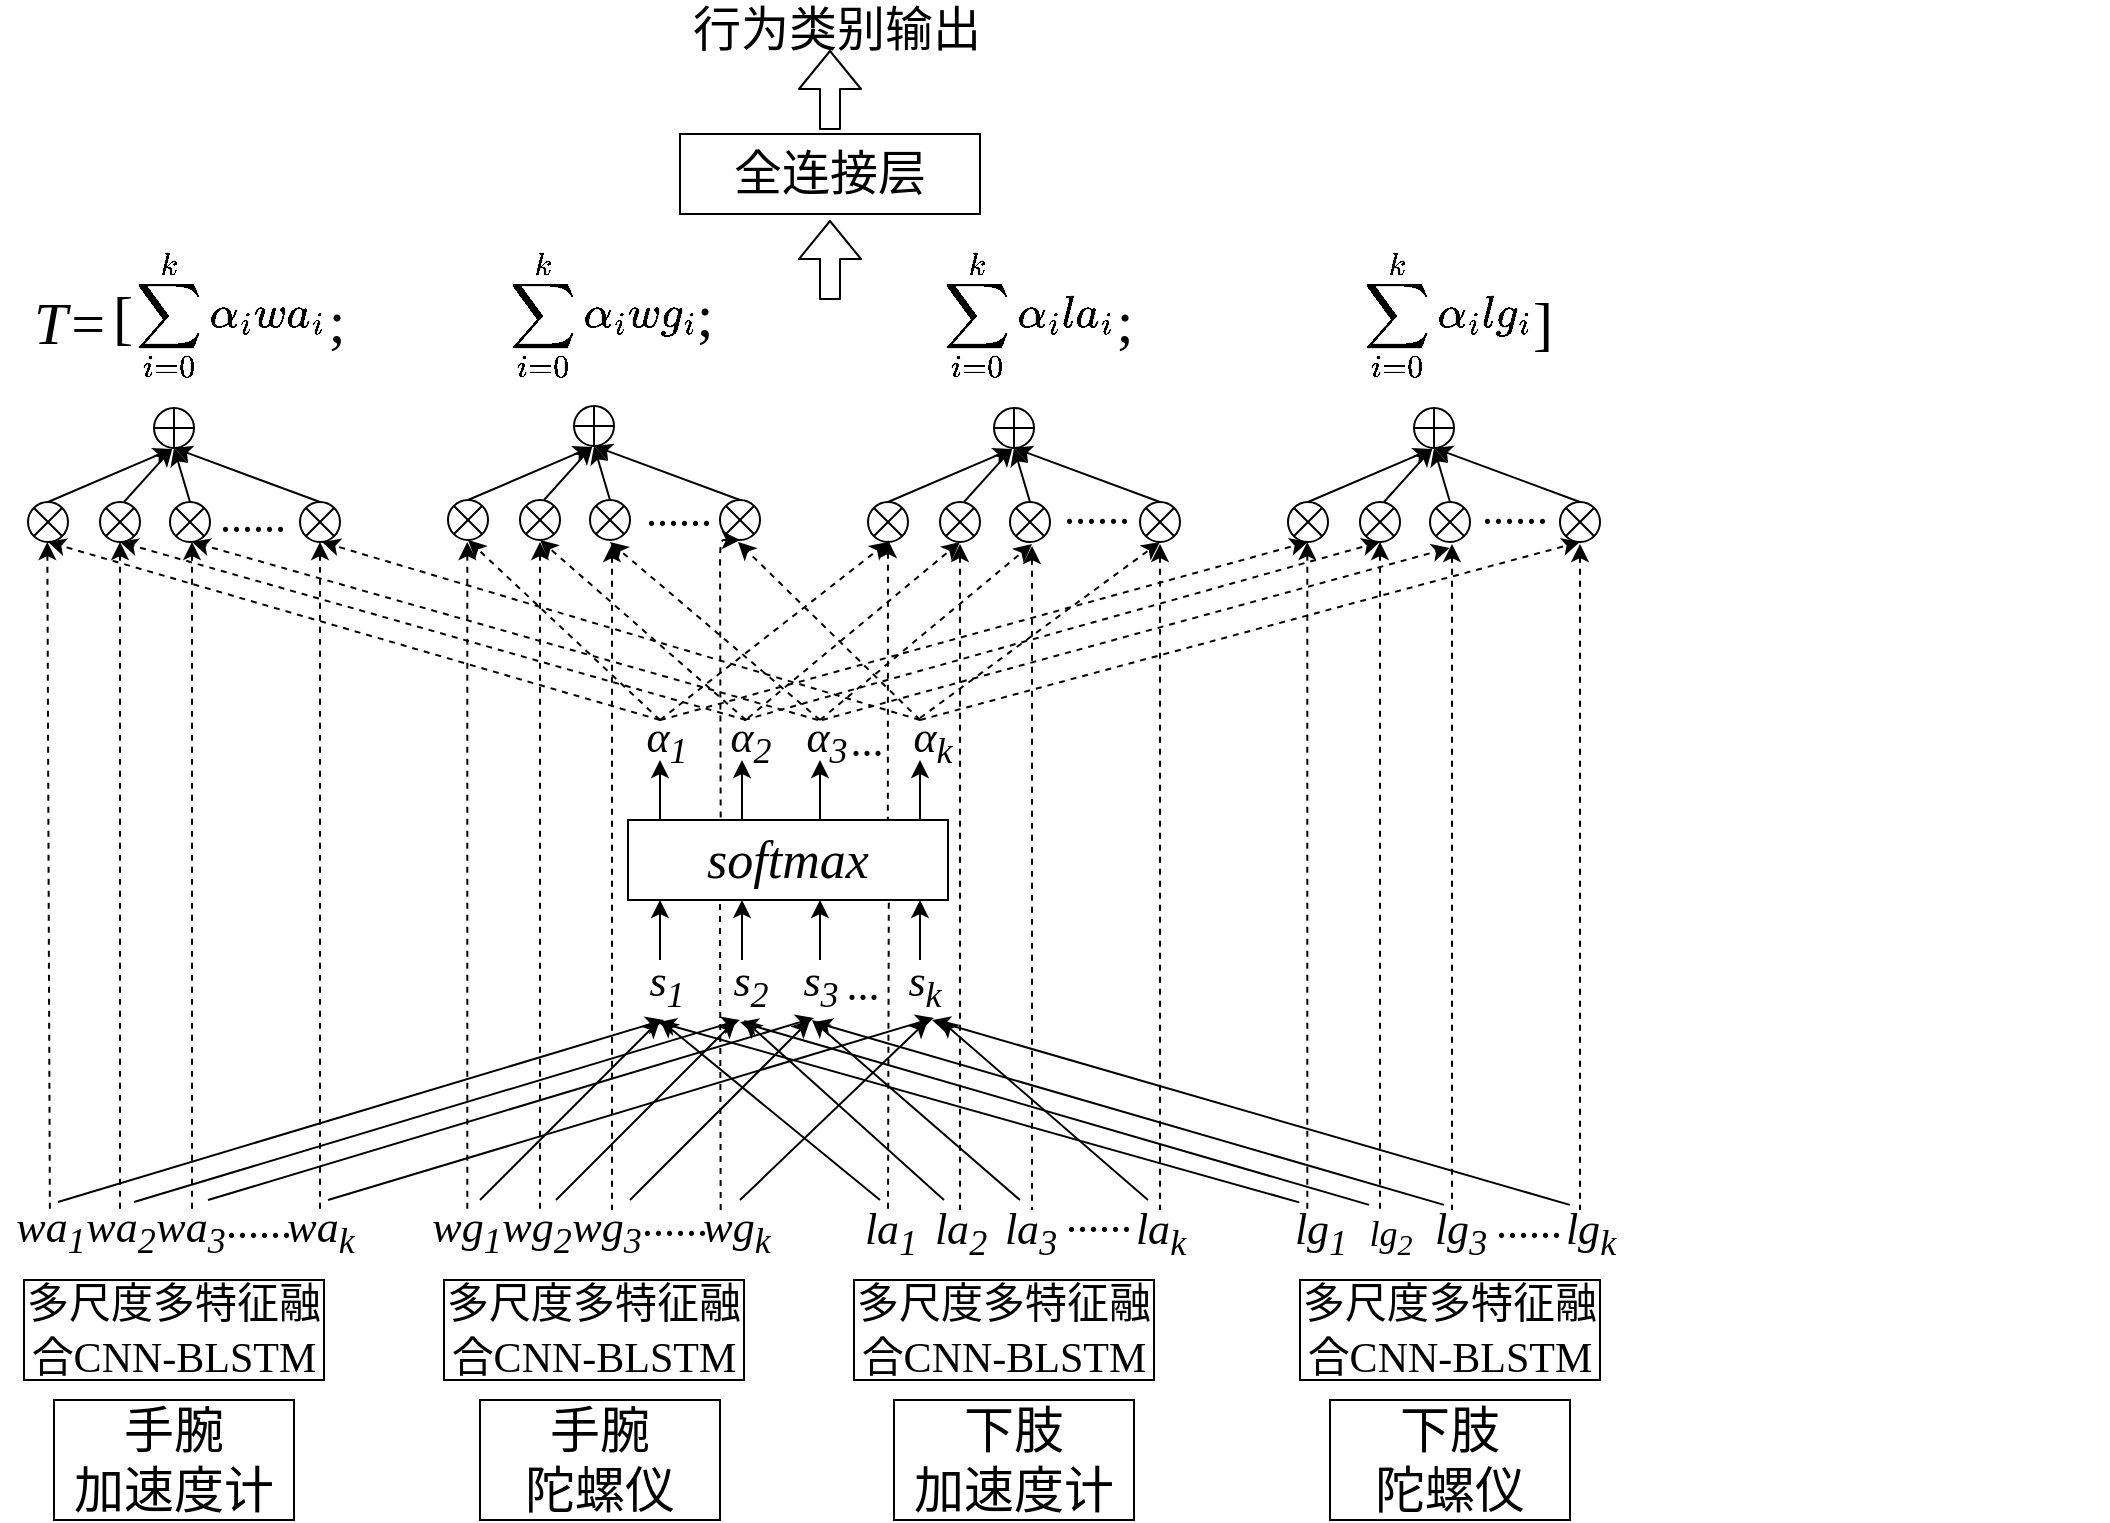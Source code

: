 <mxfile version="12.9.13" type="github">
  <diagram id="0_bkN9K-rY-Ne2_8XW2i" name="Page-1">
    <mxGraphModel dx="1826" dy="2067" grid="1" gridSize="10" guides="1" tooltips="1" connect="1" arrows="1" fold="1" page="1" pageScale="1" pageWidth="827" pageHeight="1169" math="1" shadow="0">
      <root>
        <mxCell id="0" />
        <mxCell id="1" parent="0" />
        <mxCell id="EH2mo0Jq_GTWh8T8V1y9-1" value="&lt;i&gt;&lt;font style=&quot;font-size: 26px&quot;&gt;softmax&lt;/font&gt;&lt;/i&gt;" style="rounded=0;whiteSpace=wrap;html=1;fontFamily=Times New Roman;fontSize=14;" parent="1" vertex="1">
          <mxGeometry x="354" y="130" width="160" height="40" as="geometry" />
        </mxCell>
        <mxCell id="EH2mo0Jq_GTWh8T8V1y9-9" value="" style="endArrow=none;dashed=1;html=1;fontFamily=Times New Roman;fontSize=14;startArrow=classic;startFill=1;" parent="1" edge="1">
          <mxGeometry width="50" height="50" relative="1" as="geometry">
            <mxPoint x="100" y="-9" as="sourcePoint" />
            <mxPoint x="100" y="325" as="targetPoint" />
          </mxGeometry>
        </mxCell>
        <mxCell id="EH2mo0Jq_GTWh8T8V1y9-11" value="" style="endArrow=none;dashed=1;html=1;fontFamily=Times New Roman;fontSize=14;startArrow=classic;startFill=1;" parent="1" edge="1">
          <mxGeometry width="50" height="50" relative="1" as="geometry">
            <mxPoint x="136" y="-9" as="sourcePoint" />
            <mxPoint x="136" y="325" as="targetPoint" />
          </mxGeometry>
        </mxCell>
        <mxCell id="EH2mo0Jq_GTWh8T8V1y9-12" value="" style="endArrow=none;dashed=1;html=1;fontFamily=Times New Roman;fontSize=14;startArrow=classic;startFill=1;" parent="1" edge="1">
          <mxGeometry width="50" height="50" relative="1" as="geometry">
            <mxPoint x="200" y="-9" as="sourcePoint" />
            <mxPoint x="200" y="325" as="targetPoint" />
          </mxGeometry>
        </mxCell>
        <mxCell id="EH2mo0Jq_GTWh8T8V1y9-13" value="" style="verticalLabelPosition=bottom;verticalAlign=top;html=1;shape=mxgraph.flowchart.or;fontFamily=Times New Roman;fontSize=14;" parent="1" vertex="1">
          <mxGeometry x="90" y="-29" width="20" height="20" as="geometry" />
        </mxCell>
        <mxCell id="EH2mo0Jq_GTWh8T8V1y9-16" value="" style="verticalLabelPosition=bottom;verticalAlign=top;html=1;shape=mxgraph.flowchart.or;fontFamily=Times New Roman;fontSize=14;" parent="1" vertex="1">
          <mxGeometry x="125" y="-29" width="20" height="20" as="geometry" />
        </mxCell>
        <mxCell id="EH2mo0Jq_GTWh8T8V1y9-17" value="" style="verticalLabelPosition=bottom;verticalAlign=top;html=1;shape=mxgraph.flowchart.or;fontFamily=Times New Roman;fontSize=14;" parent="1" vertex="1">
          <mxGeometry x="190" y="-29" width="20" height="20" as="geometry" />
        </mxCell>
        <mxCell id="EH2mo0Jq_GTWh8T8V1y9-18" value="" style="verticalLabelPosition=bottom;verticalAlign=top;html=1;shape=mxgraph.flowchart.summing_function;fontFamily=Times New Roman;fontSize=14;" parent="1" vertex="1">
          <mxGeometry x="117" y="-76" width="20" height="20" as="geometry" />
        </mxCell>
        <mxCell id="EH2mo0Jq_GTWh8T8V1y9-24" value="" style="endArrow=classic;html=1;exitX=0.599;exitY=-0.001;exitDx=0;exitDy=0;exitPerimeter=0;entryX=0.462;entryY=1.004;entryDx=0;entryDy=0;entryPerimeter=0;fontFamily=Times New Roman;fontSize=14;" parent="1" source="EH2mo0Jq_GTWh8T8V1y9-13" target="EH2mo0Jq_GTWh8T8V1y9-18" edge="1">
          <mxGeometry width="50" height="50" relative="1" as="geometry">
            <mxPoint x="90" y="-25" as="sourcePoint" />
            <mxPoint x="150" y="-55" as="targetPoint" />
          </mxGeometry>
        </mxCell>
        <mxCell id="EH2mo0Jq_GTWh8T8V1y9-25" value="" style="endArrow=classic;html=1;exitX=0.5;exitY=0;exitDx=0;exitDy=0;exitPerimeter=0;entryX=0.5;entryY=1;entryDx=0;entryDy=0;entryPerimeter=0;fontFamily=Times New Roman;fontSize=14;" parent="1" source="EH2mo0Jq_GTWh8T8V1y9-17" target="EH2mo0Jq_GTWh8T8V1y9-18" edge="1">
          <mxGeometry width="50" height="50" relative="1" as="geometry">
            <mxPoint x="119.98" y="-19.02" as="sourcePoint" />
            <mxPoint x="150" y="-55" as="targetPoint" />
          </mxGeometry>
        </mxCell>
        <mxCell id="EH2mo0Jq_GTWh8T8V1y9-26" value="" style="endArrow=classic;html=1;exitX=0.5;exitY=0;exitDx=0;exitDy=0;exitPerimeter=0;entryX=0.5;entryY=1;entryDx=0;entryDy=0;entryPerimeter=0;fontFamily=Times New Roman;fontSize=14;" parent="1" source="EH2mo0Jq_GTWh8T8V1y9-16" target="EH2mo0Jq_GTWh8T8V1y9-18" edge="1">
          <mxGeometry width="50" height="50" relative="1" as="geometry">
            <mxPoint x="203.0" y="-19" as="sourcePoint" />
            <mxPoint x="150" y="-55" as="targetPoint" />
          </mxGeometry>
        </mxCell>
        <mxCell id="EH2mo0Jq_GTWh8T8V1y9-32" value="" style="endArrow=none;dashed=1;html=1;fontFamily=Times New Roman;fontSize=14;startArrow=classic;startFill=1;" parent="1" edge="1">
          <mxGeometry width="50" height="50" relative="1" as="geometry">
            <mxPoint x="63.66" y="-9" as="sourcePoint" />
            <mxPoint x="64.941" y="325" as="targetPoint" />
          </mxGeometry>
        </mxCell>
        <mxCell id="EH2mo0Jq_GTWh8T8V1y9-34" value="" style="verticalLabelPosition=bottom;verticalAlign=top;html=1;shape=mxgraph.flowchart.or;fontFamily=Times New Roman;fontSize=14;" parent="1" vertex="1">
          <mxGeometry x="54" y="-29" width="20" height="20" as="geometry" />
        </mxCell>
        <mxCell id="EH2mo0Jq_GTWh8T8V1y9-35" value="" style="endArrow=classic;html=1;exitX=0.5;exitY=0;exitDx=0;exitDy=0;exitPerimeter=0;entryX=0.441;entryY=1.028;entryDx=0;entryDy=0;entryPerimeter=0;fontFamily=Times New Roman;fontSize=14;" parent="1" source="EH2mo0Jq_GTWh8T8V1y9-34" target="EH2mo0Jq_GTWh8T8V1y9-18" edge="1">
          <mxGeometry width="50" height="50" relative="1" as="geometry">
            <mxPoint x="58.0" y="-38.1" as="sourcePoint" />
            <mxPoint x="75.26" y="-65.0" as="targetPoint" />
          </mxGeometry>
        </mxCell>
        <mxCell id="EH2mo0Jq_GTWh8T8V1y9-73" value="" style="endArrow=none;dashed=1;html=1;fontFamily=Times New Roman;fontSize=14;startArrow=classic;startFill=1;" parent="1" edge="1">
          <mxGeometry width="50" height="50" relative="1" as="geometry">
            <mxPoint x="310" y="-9.0" as="sourcePoint" />
            <mxPoint x="310" y="325" as="targetPoint" />
          </mxGeometry>
        </mxCell>
        <mxCell id="EH2mo0Jq_GTWh8T8V1y9-74" value="" style="endArrow=none;dashed=1;html=1;fontFamily=Times New Roman;fontSize=14;startArrow=classic;startFill=1;" parent="1" edge="1">
          <mxGeometry width="50" height="50" relative="1" as="geometry">
            <mxPoint x="346" y="-8" as="sourcePoint" />
            <mxPoint x="346" y="325" as="targetPoint" />
          </mxGeometry>
        </mxCell>
        <mxCell id="EH2mo0Jq_GTWh8T8V1y9-76" value="" style="verticalLabelPosition=bottom;verticalAlign=top;html=1;shape=mxgraph.flowchart.or;fontFamily=Times New Roman;fontSize=14;" parent="1" vertex="1">
          <mxGeometry x="300" y="-30" width="20" height="20" as="geometry" />
        </mxCell>
        <mxCell id="EH2mo0Jq_GTWh8T8V1y9-77" value="" style="verticalLabelPosition=bottom;verticalAlign=top;html=1;shape=mxgraph.flowchart.or;fontFamily=Times New Roman;fontSize=14;" parent="1" vertex="1">
          <mxGeometry x="335" y="-30" width="20" height="20" as="geometry" />
        </mxCell>
        <mxCell id="EH2mo0Jq_GTWh8T8V1y9-78" value="" style="verticalLabelPosition=bottom;verticalAlign=top;html=1;shape=mxgraph.flowchart.or;fontFamily=Times New Roman;fontSize=14;" parent="1" vertex="1">
          <mxGeometry x="400" y="-30" width="20" height="20" as="geometry" />
        </mxCell>
        <mxCell id="EH2mo0Jq_GTWh8T8V1y9-79" value="" style="verticalLabelPosition=bottom;verticalAlign=top;html=1;shape=mxgraph.flowchart.summing_function;fontFamily=Times New Roman;fontSize=14;" parent="1" vertex="1">
          <mxGeometry x="327" y="-77" width="20" height="20" as="geometry" />
        </mxCell>
        <mxCell id="EH2mo0Jq_GTWh8T8V1y9-80" value="" style="endArrow=classic;html=1;exitX=0.599;exitY=-0.001;exitDx=0;exitDy=0;exitPerimeter=0;entryX=0.462;entryY=1.004;entryDx=0;entryDy=0;entryPerimeter=0;fontFamily=Times New Roman;fontSize=14;" parent="1" source="EH2mo0Jq_GTWh8T8V1y9-76" target="EH2mo0Jq_GTWh8T8V1y9-79" edge="1">
          <mxGeometry width="50" height="50" relative="1" as="geometry">
            <mxPoint x="300" y="-26" as="sourcePoint" />
            <mxPoint x="360" y="-56" as="targetPoint" />
          </mxGeometry>
        </mxCell>
        <mxCell id="EH2mo0Jq_GTWh8T8V1y9-81" value="" style="endArrow=classic;html=1;exitX=0.5;exitY=0;exitDx=0;exitDy=0;exitPerimeter=0;entryX=0.5;entryY=1;entryDx=0;entryDy=0;entryPerimeter=0;fontFamily=Times New Roman;fontSize=14;" parent="1" source="EH2mo0Jq_GTWh8T8V1y9-78" target="EH2mo0Jq_GTWh8T8V1y9-79" edge="1">
          <mxGeometry width="50" height="50" relative="1" as="geometry">
            <mxPoint x="329.98" y="-20.02" as="sourcePoint" />
            <mxPoint x="360" y="-56" as="targetPoint" />
          </mxGeometry>
        </mxCell>
        <mxCell id="EH2mo0Jq_GTWh8T8V1y9-82" value="" style="endArrow=classic;html=1;exitX=0.5;exitY=0;exitDx=0;exitDy=0;exitPerimeter=0;entryX=0.5;entryY=1;entryDx=0;entryDy=0;entryPerimeter=0;fontFamily=Times New Roman;fontSize=14;" parent="1" source="EH2mo0Jq_GTWh8T8V1y9-77" target="EH2mo0Jq_GTWh8T8V1y9-79" edge="1">
          <mxGeometry width="50" height="50" relative="1" as="geometry">
            <mxPoint x="413.0" y="-20" as="sourcePoint" />
            <mxPoint x="360" y="-56" as="targetPoint" />
          </mxGeometry>
        </mxCell>
        <mxCell id="EH2mo0Jq_GTWh8T8V1y9-87" value="" style="endArrow=none;dashed=1;html=1;fontFamily=Times New Roman;fontSize=14;startArrow=classic;startFill=1;" parent="1" edge="1">
          <mxGeometry width="50" height="50" relative="1" as="geometry">
            <mxPoint x="273.66" y="-9.0" as="sourcePoint" />
            <mxPoint x="273.66" y="325" as="targetPoint" />
          </mxGeometry>
        </mxCell>
        <mxCell id="EH2mo0Jq_GTWh8T8V1y9-88" value="" style="verticalLabelPosition=bottom;verticalAlign=top;html=1;shape=mxgraph.flowchart.or;fontFamily=Times New Roman;fontSize=14;" parent="1" vertex="1">
          <mxGeometry x="264" y="-30" width="20" height="20" as="geometry" />
        </mxCell>
        <mxCell id="EH2mo0Jq_GTWh8T8V1y9-89" value="" style="endArrow=classic;html=1;exitX=0.5;exitY=0;exitDx=0;exitDy=0;exitPerimeter=0;entryX=0.441;entryY=1.028;entryDx=0;entryDy=0;entryPerimeter=0;fontFamily=Times New Roman;fontSize=14;" parent="1" source="EH2mo0Jq_GTWh8T8V1y9-88" target="EH2mo0Jq_GTWh8T8V1y9-79" edge="1">
          <mxGeometry width="50" height="50" relative="1" as="geometry">
            <mxPoint x="268" y="-39.1" as="sourcePoint" />
            <mxPoint x="285.26" y="-66.0" as="targetPoint" />
          </mxGeometry>
        </mxCell>
        <mxCell id="EH2mo0Jq_GTWh8T8V1y9-90" value="" style="endArrow=none;dashed=1;html=1;fontFamily=Times New Roman;fontSize=14;startArrow=classic;startFill=1;" parent="1" edge="1">
          <mxGeometry width="50" height="50" relative="1" as="geometry">
            <mxPoint x="520" y="-8.0" as="sourcePoint" />
            <mxPoint x="520" y="325" as="targetPoint" />
          </mxGeometry>
        </mxCell>
        <mxCell id="EH2mo0Jq_GTWh8T8V1y9-91" value="" style="endArrow=none;dashed=1;html=1;fontFamily=Times New Roman;fontSize=14;startArrow=classic;startFill=1;" parent="1" edge="1">
          <mxGeometry width="50" height="50" relative="1" as="geometry">
            <mxPoint x="556" y="-7" as="sourcePoint" />
            <mxPoint x="556" y="325" as="targetPoint" />
          </mxGeometry>
        </mxCell>
        <mxCell id="EH2mo0Jq_GTWh8T8V1y9-92" value="" style="endArrow=none;dashed=1;html=1;fontFamily=Times New Roman;fontSize=14;startArrow=classic;startFill=1;" parent="1" edge="1">
          <mxGeometry width="50" height="50" relative="1" as="geometry">
            <mxPoint x="620" y="-8" as="sourcePoint" />
            <mxPoint x="620" y="325" as="targetPoint" />
          </mxGeometry>
        </mxCell>
        <mxCell id="EH2mo0Jq_GTWh8T8V1y9-93" value="" style="verticalLabelPosition=bottom;verticalAlign=top;html=1;shape=mxgraph.flowchart.or;fontFamily=Times New Roman;fontSize=14;" parent="1" vertex="1">
          <mxGeometry x="510" y="-29" width="20" height="20" as="geometry" />
        </mxCell>
        <mxCell id="EH2mo0Jq_GTWh8T8V1y9-94" value="" style="verticalLabelPosition=bottom;verticalAlign=top;html=1;shape=mxgraph.flowchart.or;fontFamily=Times New Roman;fontSize=14;" parent="1" vertex="1">
          <mxGeometry x="545" y="-29" width="20" height="20" as="geometry" />
        </mxCell>
        <mxCell id="EH2mo0Jq_GTWh8T8V1y9-95" value="" style="verticalLabelPosition=bottom;verticalAlign=top;html=1;shape=mxgraph.flowchart.or;fontFamily=Times New Roman;fontSize=14;" parent="1" vertex="1">
          <mxGeometry x="610" y="-29" width="20" height="20" as="geometry" />
        </mxCell>
        <mxCell id="EH2mo0Jq_GTWh8T8V1y9-96" value="" style="verticalLabelPosition=bottom;verticalAlign=top;html=1;shape=mxgraph.flowchart.summing_function;fontFamily=Times New Roman;fontSize=14;" parent="1" vertex="1">
          <mxGeometry x="537" y="-76" width="20" height="20" as="geometry" />
        </mxCell>
        <mxCell id="EH2mo0Jq_GTWh8T8V1y9-97" value="" style="endArrow=classic;html=1;exitX=0.599;exitY=-0.001;exitDx=0;exitDy=0;exitPerimeter=0;entryX=0.462;entryY=1.004;entryDx=0;entryDy=0;entryPerimeter=0;fontFamily=Times New Roman;fontSize=14;" parent="1" source="EH2mo0Jq_GTWh8T8V1y9-93" target="EH2mo0Jq_GTWh8T8V1y9-96" edge="1">
          <mxGeometry width="50" height="50" relative="1" as="geometry">
            <mxPoint x="510" y="-25" as="sourcePoint" />
            <mxPoint x="570" y="-55" as="targetPoint" />
          </mxGeometry>
        </mxCell>
        <mxCell id="EH2mo0Jq_GTWh8T8V1y9-98" value="" style="endArrow=classic;html=1;exitX=0.5;exitY=0;exitDx=0;exitDy=0;exitPerimeter=0;entryX=0.5;entryY=1;entryDx=0;entryDy=0;entryPerimeter=0;fontFamily=Times New Roman;fontSize=14;" parent="1" source="EH2mo0Jq_GTWh8T8V1y9-95" target="EH2mo0Jq_GTWh8T8V1y9-96" edge="1">
          <mxGeometry width="50" height="50" relative="1" as="geometry">
            <mxPoint x="539.98" y="-19.02" as="sourcePoint" />
            <mxPoint x="570" y="-55" as="targetPoint" />
          </mxGeometry>
        </mxCell>
        <mxCell id="EH2mo0Jq_GTWh8T8V1y9-99" value="" style="endArrow=classic;html=1;exitX=0.5;exitY=0;exitDx=0;exitDy=0;exitPerimeter=0;entryX=0.5;entryY=1;entryDx=0;entryDy=0;entryPerimeter=0;fontFamily=Times New Roman;fontSize=14;" parent="1" source="EH2mo0Jq_GTWh8T8V1y9-94" target="EH2mo0Jq_GTWh8T8V1y9-96" edge="1">
          <mxGeometry width="50" height="50" relative="1" as="geometry">
            <mxPoint x="623" y="-19" as="sourcePoint" />
            <mxPoint x="570" y="-55" as="targetPoint" />
          </mxGeometry>
        </mxCell>
        <mxCell id="EH2mo0Jq_GTWh8T8V1y9-105" value="" style="verticalLabelPosition=bottom;verticalAlign=top;html=1;shape=mxgraph.flowchart.or;fontFamily=Times New Roman;fontSize=14;" parent="1" vertex="1">
          <mxGeometry x="474" y="-29" width="20" height="20" as="geometry" />
        </mxCell>
        <mxCell id="EH2mo0Jq_GTWh8T8V1y9-106" value="" style="endArrow=classic;html=1;exitX=0.5;exitY=0;exitDx=0;exitDy=0;exitPerimeter=0;entryX=0.441;entryY=1.028;entryDx=0;entryDy=0;entryPerimeter=0;fontFamily=Times New Roman;fontSize=14;" parent="1" source="EH2mo0Jq_GTWh8T8V1y9-105" target="EH2mo0Jq_GTWh8T8V1y9-96" edge="1">
          <mxGeometry width="50" height="50" relative="1" as="geometry">
            <mxPoint x="478" y="-38.1" as="sourcePoint" />
            <mxPoint x="495.26" y="-65.0" as="targetPoint" />
          </mxGeometry>
        </mxCell>
        <mxCell id="EH2mo0Jq_GTWh8T8V1y9-158" value="" style="endArrow=none;dashed=1;html=1;fontFamily=Times New Roman;fontSize=14;startArrow=classic;startFill=1;" parent="1" edge="1">
          <mxGeometry width="50" height="50" relative="1" as="geometry">
            <mxPoint x="730" y="-9.0" as="sourcePoint" />
            <mxPoint x="730" y="325" as="targetPoint" />
          </mxGeometry>
        </mxCell>
        <mxCell id="EH2mo0Jq_GTWh8T8V1y9-159" value="" style="endArrow=none;dashed=1;html=1;fontFamily=Times New Roman;fontSize=14;startArrow=classic;startFill=1;" parent="1" edge="1">
          <mxGeometry width="50" height="50" relative="1" as="geometry">
            <mxPoint x="766" y="-8" as="sourcePoint" />
            <mxPoint x="766" y="325" as="targetPoint" />
          </mxGeometry>
        </mxCell>
        <mxCell id="EH2mo0Jq_GTWh8T8V1y9-160" value="" style="endArrow=none;dashed=1;html=1;fontFamily=Times New Roman;fontSize=14;startArrow=classic;startFill=1;" parent="1" edge="1">
          <mxGeometry width="50" height="50" relative="1" as="geometry">
            <mxPoint x="830" y="-8" as="sourcePoint" />
            <mxPoint x="830" y="325" as="targetPoint" />
          </mxGeometry>
        </mxCell>
        <mxCell id="EH2mo0Jq_GTWh8T8V1y9-161" value="" style="verticalLabelPosition=bottom;verticalAlign=top;html=1;shape=mxgraph.flowchart.or;fontFamily=Times New Roman;fontSize=14;" parent="1" vertex="1">
          <mxGeometry x="720" y="-29" width="20" height="20" as="geometry" />
        </mxCell>
        <mxCell id="EH2mo0Jq_GTWh8T8V1y9-162" value="" style="verticalLabelPosition=bottom;verticalAlign=top;html=1;shape=mxgraph.flowchart.or;fontFamily=Times New Roman;fontSize=14;" parent="1" vertex="1">
          <mxGeometry x="755" y="-29" width="20" height="20" as="geometry" />
        </mxCell>
        <mxCell id="EH2mo0Jq_GTWh8T8V1y9-163" value="" style="verticalLabelPosition=bottom;verticalAlign=top;html=1;shape=mxgraph.flowchart.or;fontFamily=Times New Roman;fontSize=14;" parent="1" vertex="1">
          <mxGeometry x="820" y="-29" width="20" height="20" as="geometry" />
        </mxCell>
        <mxCell id="EH2mo0Jq_GTWh8T8V1y9-164" value="" style="verticalLabelPosition=bottom;verticalAlign=top;html=1;shape=mxgraph.flowchart.summing_function;fontFamily=Times New Roman;fontSize=14;" parent="1" vertex="1">
          <mxGeometry x="747" y="-76" width="20" height="20" as="geometry" />
        </mxCell>
        <mxCell id="EH2mo0Jq_GTWh8T8V1y9-165" value="" style="endArrow=classic;html=1;exitX=0.599;exitY=-0.001;exitDx=0;exitDy=0;exitPerimeter=0;entryX=0.462;entryY=1.004;entryDx=0;entryDy=0;entryPerimeter=0;fontFamily=Times New Roman;fontSize=14;" parent="1" source="EH2mo0Jq_GTWh8T8V1y9-161" target="EH2mo0Jq_GTWh8T8V1y9-164" edge="1">
          <mxGeometry width="50" height="50" relative="1" as="geometry">
            <mxPoint x="720" y="-25" as="sourcePoint" />
            <mxPoint x="780" y="-55" as="targetPoint" />
          </mxGeometry>
        </mxCell>
        <mxCell id="EH2mo0Jq_GTWh8T8V1y9-166" value="" style="endArrow=classic;html=1;exitX=0.5;exitY=0;exitDx=0;exitDy=0;exitPerimeter=0;entryX=0.5;entryY=1;entryDx=0;entryDy=0;entryPerimeter=0;fontFamily=Times New Roman;fontSize=14;" parent="1" source="EH2mo0Jq_GTWh8T8V1y9-163" target="EH2mo0Jq_GTWh8T8V1y9-164" edge="1">
          <mxGeometry width="50" height="50" relative="1" as="geometry">
            <mxPoint x="749.98" y="-19.02" as="sourcePoint" />
            <mxPoint x="780" y="-55" as="targetPoint" />
          </mxGeometry>
        </mxCell>
        <mxCell id="EH2mo0Jq_GTWh8T8V1y9-167" value="" style="endArrow=classic;html=1;exitX=0.5;exitY=0;exitDx=0;exitDy=0;exitPerimeter=0;entryX=0.5;entryY=1;entryDx=0;entryDy=0;entryPerimeter=0;fontFamily=Times New Roman;fontSize=14;" parent="1" source="EH2mo0Jq_GTWh8T8V1y9-162" target="EH2mo0Jq_GTWh8T8V1y9-164" edge="1">
          <mxGeometry width="50" height="50" relative="1" as="geometry">
            <mxPoint x="833" y="-19" as="sourcePoint" />
            <mxPoint x="780" y="-55" as="targetPoint" />
          </mxGeometry>
        </mxCell>
        <mxCell id="EH2mo0Jq_GTWh8T8V1y9-172" value="" style="endArrow=none;dashed=1;html=1;fontFamily=Times New Roman;fontSize=14;startArrow=classic;startFill=1;" parent="1" edge="1">
          <mxGeometry width="50" height="50" relative="1" as="geometry">
            <mxPoint x="693.66" y="-9.0" as="sourcePoint" />
            <mxPoint x="693.66" y="325" as="targetPoint" />
          </mxGeometry>
        </mxCell>
        <mxCell id="EH2mo0Jq_GTWh8T8V1y9-173" value="" style="verticalLabelPosition=bottom;verticalAlign=top;html=1;shape=mxgraph.flowchart.or;fontFamily=Times New Roman;fontSize=14;" parent="1" vertex="1">
          <mxGeometry x="684" y="-29" width="20" height="20" as="geometry" />
        </mxCell>
        <mxCell id="EH2mo0Jq_GTWh8T8V1y9-174" value="" style="endArrow=classic;html=1;exitX=0.5;exitY=0;exitDx=0;exitDy=0;exitPerimeter=0;entryX=0.441;entryY=1.028;entryDx=0;entryDy=0;entryPerimeter=0;fontFamily=Times New Roman;fontSize=14;" parent="1" source="EH2mo0Jq_GTWh8T8V1y9-173" target="EH2mo0Jq_GTWh8T8V1y9-164" edge="1">
          <mxGeometry width="50" height="50" relative="1" as="geometry">
            <mxPoint x="688" y="-38.1" as="sourcePoint" />
            <mxPoint x="705.26" y="-65.0" as="targetPoint" />
          </mxGeometry>
        </mxCell>
        <mxCell id="EH2mo0Jq_GTWh8T8V1y9-175" value="" style="endArrow=classic;html=1;fontFamily=Times New Roman;fontSize=14;" parent="1" edge="1">
          <mxGeometry width="50" height="50" relative="1" as="geometry">
            <mxPoint x="69" y="321" as="sourcePoint" />
            <mxPoint x="372" y="230" as="targetPoint" />
          </mxGeometry>
        </mxCell>
        <mxCell id="EH2mo0Jq_GTWh8T8V1y9-176" value="" style="endArrow=classic;html=1;fontFamily=Times New Roman;fontSize=14;" parent="1" edge="1">
          <mxGeometry width="50" height="50" relative="1" as="geometry">
            <mxPoint x="107" y="321" as="sourcePoint" />
            <mxPoint x="410" y="230" as="targetPoint" />
          </mxGeometry>
        </mxCell>
        <mxCell id="EH2mo0Jq_GTWh8T8V1y9-177" value="" style="endArrow=classic;html=1;fontFamily=Times New Roman;fontSize=14;" parent="1" edge="1">
          <mxGeometry width="50" height="50" relative="1" as="geometry">
            <mxPoint x="144" y="320" as="sourcePoint" />
            <mxPoint x="447" y="229" as="targetPoint" />
          </mxGeometry>
        </mxCell>
        <mxCell id="EH2mo0Jq_GTWh8T8V1y9-178" value="" style="endArrow=classic;html=1;fontFamily=Times New Roman;fontSize=14;" parent="1" edge="1">
          <mxGeometry width="50" height="50" relative="1" as="geometry">
            <mxPoint x="204" y="320" as="sourcePoint" />
            <mxPoint x="507" y="229.0" as="targetPoint" />
          </mxGeometry>
        </mxCell>
        <mxCell id="EH2mo0Jq_GTWh8T8V1y9-179" value="" style="endArrow=classic;html=1;fontFamily=Times New Roman;fontSize=14;" parent="1" edge="1">
          <mxGeometry width="50" height="50" relative="1" as="geometry">
            <mxPoint x="280" y="320" as="sourcePoint" />
            <mxPoint x="370" y="230" as="targetPoint" />
          </mxGeometry>
        </mxCell>
        <mxCell id="EH2mo0Jq_GTWh8T8V1y9-182" value="" style="endArrow=classic;html=1;fontFamily=Times New Roman;fontSize=14;" parent="1" edge="1">
          <mxGeometry width="50" height="50" relative="1" as="geometry">
            <mxPoint x="318" y="320" as="sourcePoint" />
            <mxPoint x="408" y="230" as="targetPoint" />
          </mxGeometry>
        </mxCell>
        <mxCell id="EH2mo0Jq_GTWh8T8V1y9-183" value="" style="endArrow=classic;html=1;fontFamily=Times New Roman;fontSize=14;" parent="1" edge="1">
          <mxGeometry width="50" height="50" relative="1" as="geometry">
            <mxPoint x="355" y="320" as="sourcePoint" />
            <mxPoint x="445" y="230" as="targetPoint" />
          </mxGeometry>
        </mxCell>
        <mxCell id="EH2mo0Jq_GTWh8T8V1y9-184" value="" style="endArrow=classic;html=1;fontFamily=Times New Roman;fontSize=14;" parent="1" edge="1">
          <mxGeometry width="50" height="50" relative="1" as="geometry">
            <mxPoint x="410" y="320" as="sourcePoint" />
            <mxPoint x="504" y="230" as="targetPoint" />
          </mxGeometry>
        </mxCell>
        <mxCell id="EH2mo0Jq_GTWh8T8V1y9-185" value="" style="endArrow=classic;html=1;fontFamily=Times New Roman;fontSize=14;" parent="1" edge="1">
          <mxGeometry width="50" height="50" relative="1" as="geometry">
            <mxPoint x="480" y="320" as="sourcePoint" />
            <mxPoint x="370" y="230" as="targetPoint" />
          </mxGeometry>
        </mxCell>
        <mxCell id="EH2mo0Jq_GTWh8T8V1y9-186" value="" style="endArrow=classic;html=1;fontFamily=Times New Roman;fontSize=14;" parent="1" edge="1">
          <mxGeometry width="50" height="50" relative="1" as="geometry">
            <mxPoint x="512" y="320" as="sourcePoint" />
            <mxPoint x="412" y="230" as="targetPoint" />
          </mxGeometry>
        </mxCell>
        <mxCell id="EH2mo0Jq_GTWh8T8V1y9-187" value="" style="endArrow=classic;html=1;fontFamily=Times New Roman;fontSize=14;exitX=0.233;exitY=-0.033;exitDx=0;exitDy=0;exitPerimeter=0;" parent="1" edge="1">
          <mxGeometry width="50" height="50" relative="1" as="geometry">
            <mxPoint x="549.99" y="320.01" as="sourcePoint" />
            <mxPoint x="446" y="230" as="targetPoint" />
          </mxGeometry>
        </mxCell>
        <mxCell id="EH2mo0Jq_GTWh8T8V1y9-188" value="" style="endArrow=classic;html=1;fontFamily=Times New Roman;fontSize=14;" parent="1" edge="1">
          <mxGeometry width="50" height="50" relative="1" as="geometry">
            <mxPoint x="614" y="320" as="sourcePoint" />
            <mxPoint x="510" y="230" as="targetPoint" />
          </mxGeometry>
        </mxCell>
        <mxCell id="EH2mo0Jq_GTWh8T8V1y9-189" value="" style="endArrow=classic;html=1;fontFamily=Times New Roman;fontSize=14;exitX=0.354;exitY=0.006;exitDx=0;exitDy=0;exitPerimeter=0;" parent="1" edge="1">
          <mxGeometry width="50" height="50" relative="1" as="geometry">
            <mxPoint x="689.62" y="321.18" as="sourcePoint" />
            <mxPoint x="369" y="231" as="targetPoint" />
          </mxGeometry>
        </mxCell>
        <mxCell id="EH2mo0Jq_GTWh8T8V1y9-190" value="" style="endArrow=classic;html=1;fontFamily=Times New Roman;fontSize=14;exitX=0.285;exitY=0.048;exitDx=0;exitDy=0;exitPerimeter=0;" parent="1" edge="1">
          <mxGeometry width="50" height="50" relative="1" as="geometry">
            <mxPoint x="724.55" y="322.44" as="sourcePoint" />
            <mxPoint x="410" y="231" as="targetPoint" />
          </mxGeometry>
        </mxCell>
        <mxCell id="EH2mo0Jq_GTWh8T8V1y9-191" value="" style="endArrow=classic;html=1;fontFamily=Times New Roman;fontSize=14;exitX=0.334;exitY=0.048;exitDx=0;exitDy=0;exitPerimeter=0;" parent="1" edge="1">
          <mxGeometry width="50" height="50" relative="1" as="geometry">
            <mxPoint x="762.02" y="322.44" as="sourcePoint" />
            <mxPoint x="447" y="231" as="targetPoint" />
          </mxGeometry>
        </mxCell>
        <mxCell id="EH2mo0Jq_GTWh8T8V1y9-192" value="" style="endArrow=classic;html=1;fontFamily=Times New Roman;fontSize=14;exitX=0.296;exitY=0.048;exitDx=0;exitDy=0;exitPerimeter=0;" parent="1" edge="1">
          <mxGeometry width="50" height="50" relative="1" as="geometry">
            <mxPoint x="824.88" y="322.44" as="sourcePoint" />
            <mxPoint x="506" y="230" as="targetPoint" />
            <Array as="points">
              <mxPoint x="506" y="230" />
            </Array>
          </mxGeometry>
        </mxCell>
        <mxCell id="fndQNwA-PfIZW3IFsdeX-1" value="" style="endArrow=classic;html=1;" parent="1" edge="1">
          <mxGeometry width="50" height="50" relative="1" as="geometry">
            <mxPoint x="370" y="200" as="sourcePoint" />
            <mxPoint x="370" y="170" as="targetPoint" />
          </mxGeometry>
        </mxCell>
        <mxCell id="fndQNwA-PfIZW3IFsdeX-2" value="" style="endArrow=classic;html=1;" parent="1" edge="1">
          <mxGeometry width="50" height="50" relative="1" as="geometry">
            <mxPoint x="411" y="200.0" as="sourcePoint" />
            <mxPoint x="411" y="170.0" as="targetPoint" />
          </mxGeometry>
        </mxCell>
        <mxCell id="fndQNwA-PfIZW3IFsdeX-4" value="" style="endArrow=none;dashed=1;html=1;startArrow=none;startFill=0;" parent="1" edge="1">
          <mxGeometry width="50" height="50" relative="1" as="geometry">
            <mxPoint x="400" y="172" as="sourcePoint" />
            <mxPoint x="400.34" y="327" as="targetPoint" />
          </mxGeometry>
        </mxCell>
        <mxCell id="fndQNwA-PfIZW3IFsdeX-6" value="" style="endArrow=none;dashed=1;html=1;exitX=0.467;exitY=0.013;exitDx=0;exitDy=0;exitPerimeter=0;entryX=0.815;entryY=1.005;entryDx=0;entryDy=0;entryPerimeter=0;" parent="1" target="EH2mo0Jq_GTWh8T8V1y9-1" edge="1">
          <mxGeometry width="50" height="50" relative="1" as="geometry">
            <mxPoint x="484.01" y="324.39" as="sourcePoint" />
            <mxPoint x="484" y="173" as="targetPoint" />
          </mxGeometry>
        </mxCell>
        <mxCell id="fndQNwA-PfIZW3IFsdeX-7" value="" style="endArrow=classic;html=1;" parent="1" edge="1">
          <mxGeometry width="50" height="50" relative="1" as="geometry">
            <mxPoint x="450" y="200.0" as="sourcePoint" />
            <mxPoint x="450" y="170.0" as="targetPoint" />
          </mxGeometry>
        </mxCell>
        <mxCell id="fndQNwA-PfIZW3IFsdeX-8" value="" style="endArrow=classic;html=1;" parent="1" edge="1">
          <mxGeometry width="50" height="50" relative="1" as="geometry">
            <mxPoint x="500" y="200.0" as="sourcePoint" />
            <mxPoint x="500" y="170.0" as="targetPoint" />
          </mxGeometry>
        </mxCell>
        <mxCell id="fndQNwA-PfIZW3IFsdeX-9" value="" style="endArrow=classic;html=1;" parent="1" edge="1">
          <mxGeometry width="50" height="50" relative="1" as="geometry">
            <mxPoint x="370" y="130.0" as="sourcePoint" />
            <mxPoint x="370" y="100.0" as="targetPoint" />
          </mxGeometry>
        </mxCell>
        <mxCell id="fndQNwA-PfIZW3IFsdeX-10" value="" style="endArrow=classic;html=1;" parent="1" edge="1">
          <mxGeometry width="50" height="50" relative="1" as="geometry">
            <mxPoint x="411" y="130.0" as="sourcePoint" />
            <mxPoint x="411" y="100.0" as="targetPoint" />
          </mxGeometry>
        </mxCell>
        <mxCell id="fndQNwA-PfIZW3IFsdeX-11" value="" style="endArrow=classic;html=1;" parent="1" edge="1">
          <mxGeometry width="50" height="50" relative="1" as="geometry">
            <mxPoint x="450" y="130.0" as="sourcePoint" />
            <mxPoint x="450" y="100.0" as="targetPoint" />
          </mxGeometry>
        </mxCell>
        <mxCell id="fndQNwA-PfIZW3IFsdeX-12" value="" style="endArrow=classic;html=1;" parent="1" edge="1">
          <mxGeometry width="50" height="50" relative="1" as="geometry">
            <mxPoint x="500" y="130.0" as="sourcePoint" />
            <mxPoint x="500" y="100.0" as="targetPoint" />
          </mxGeometry>
        </mxCell>
        <mxCell id="fndQNwA-PfIZW3IFsdeX-19" value="" style="endArrow=classic;html=1;entryX=0.5;entryY=1;entryDx=0;entryDy=0;entryPerimeter=0;exitX=0.5;exitY=0.333;exitDx=0;exitDy=0;exitPerimeter=0;dashed=1;" parent="1" target="EH2mo0Jq_GTWh8T8V1y9-34" edge="1">
          <mxGeometry width="50" height="50" relative="1" as="geometry">
            <mxPoint x="370" y="79.99" as="sourcePoint" />
            <mxPoint x="60" y="-9" as="targetPoint" />
          </mxGeometry>
        </mxCell>
        <mxCell id="fndQNwA-PfIZW3IFsdeX-20" value="" style="endArrow=classic;html=1;entryX=0.5;entryY=1;entryDx=0;entryDy=0;entryPerimeter=0;dashed=1;" parent="1" target="EH2mo0Jq_GTWh8T8V1y9-13" edge="1">
          <mxGeometry width="50" height="50" relative="1" as="geometry">
            <mxPoint x="413" y="80" as="sourcePoint" />
            <mxPoint x="123" y="-10" as="targetPoint" />
          </mxGeometry>
        </mxCell>
        <mxCell id="fndQNwA-PfIZW3IFsdeX-21" value="" style="endArrow=classic;html=1;entryX=0.5;entryY=1;entryDx=0;entryDy=0;entryPerimeter=0;dashed=1;" parent="1" edge="1">
          <mxGeometry width="50" height="50" relative="1" as="geometry">
            <mxPoint x="449" y="80" as="sourcePoint" />
            <mxPoint x="136" y="-9" as="targetPoint" />
          </mxGeometry>
        </mxCell>
        <mxCell id="fndQNwA-PfIZW3IFsdeX-22" value="" style="endArrow=classic;html=1;entryX=0.5;entryY=1;entryDx=0;entryDy=0;entryPerimeter=0;dashed=1;" parent="1" edge="1">
          <mxGeometry width="50" height="50" relative="1" as="geometry">
            <mxPoint x="500" y="80" as="sourcePoint" />
            <mxPoint x="201" y="-9" as="targetPoint" />
          </mxGeometry>
        </mxCell>
        <mxCell id="fndQNwA-PfIZW3IFsdeX-23" value="" style="endArrow=classic;html=1;dashed=1;entryX=0.5;entryY=1;entryDx=0;entryDy=0;entryPerimeter=0;" parent="1" target="EH2mo0Jq_GTWh8T8V1y9-88" edge="1">
          <mxGeometry width="50" height="50" relative="1" as="geometry">
            <mxPoint x="370" y="80" as="sourcePoint" />
            <mxPoint x="280" as="targetPoint" />
          </mxGeometry>
        </mxCell>
        <mxCell id="fndQNwA-PfIZW3IFsdeX-24" value="" style="endArrow=classic;html=1;dashed=1;entryX=0.5;entryY=1;entryDx=0;entryDy=0;entryPerimeter=0;" parent="1" target="EH2mo0Jq_GTWh8T8V1y9-76" edge="1">
          <mxGeometry width="50" height="50" relative="1" as="geometry">
            <mxPoint x="413" y="80" as="sourcePoint" />
            <mxPoint x="308" y="-9" as="targetPoint" />
          </mxGeometry>
        </mxCell>
        <mxCell id="fndQNwA-PfIZW3IFsdeX-25" value="" style="endArrow=classic;html=1;dashed=1;entryX=0.5;entryY=1;entryDx=0;entryDy=0;entryPerimeter=0;" parent="1" edge="1">
          <mxGeometry width="50" height="50" relative="1" as="geometry">
            <mxPoint x="500" y="80" as="sourcePoint" />
            <mxPoint x="409" y="-9" as="targetPoint" />
          </mxGeometry>
        </mxCell>
        <mxCell id="fndQNwA-PfIZW3IFsdeX-28" value="" style="endArrow=classic;html=1;dashed=1;entryX=0.5;entryY=1;entryDx=0;entryDy=0;entryPerimeter=0;" parent="1" edge="1">
          <mxGeometry width="50" height="50" relative="1" as="geometry">
            <mxPoint x="450" y="80" as="sourcePoint" />
            <mxPoint x="345" y="-9" as="targetPoint" />
          </mxGeometry>
        </mxCell>
        <mxCell id="fndQNwA-PfIZW3IFsdeX-29" value="" style="endArrow=classic;html=1;dashed=1;entryX=0.5;entryY=1;entryDx=0;entryDy=0;entryPerimeter=0;" parent="1" target="EH2mo0Jq_GTWh8T8V1y9-105" edge="1">
          <mxGeometry width="50" height="50" relative="1" as="geometry">
            <mxPoint x="370" y="80" as="sourcePoint" />
            <mxPoint x="405.5" y="-76" as="targetPoint" />
          </mxGeometry>
        </mxCell>
        <mxCell id="fndQNwA-PfIZW3IFsdeX-30" value="" style="endArrow=classic;html=1;dashed=1;entryX=0.5;entryY=1;entryDx=0;entryDy=0;entryPerimeter=0;" parent="1" target="EH2mo0Jq_GTWh8T8V1y9-93" edge="1">
          <mxGeometry width="50" height="50" relative="1" as="geometry">
            <mxPoint x="414" y="79" as="sourcePoint" />
            <mxPoint x="528" y="-10" as="targetPoint" />
          </mxGeometry>
        </mxCell>
        <mxCell id="fndQNwA-PfIZW3IFsdeX-31" value="" style="endArrow=classic;html=1;dashed=1;entryX=0.5;entryY=1;entryDx=0;entryDy=0;entryPerimeter=0;" parent="1" edge="1">
          <mxGeometry width="50" height="50" relative="1" as="geometry">
            <mxPoint x="450" y="80" as="sourcePoint" />
            <mxPoint x="556" y="-8" as="targetPoint" />
          </mxGeometry>
        </mxCell>
        <mxCell id="fndQNwA-PfIZW3IFsdeX-32" value="" style="endArrow=classic;html=1;dashed=1;entryX=0.5;entryY=1;entryDx=0;entryDy=0;entryPerimeter=0;" parent="1" target="EH2mo0Jq_GTWh8T8V1y9-95" edge="1">
          <mxGeometry width="50" height="50" relative="1" as="geometry">
            <mxPoint x="500" y="79.0" as="sourcePoint" />
            <mxPoint x="606" y="-9" as="targetPoint" />
          </mxGeometry>
        </mxCell>
        <mxCell id="fndQNwA-PfIZW3IFsdeX-33" value="" style="endArrow=classic;html=1;dashed=1;entryX=0.5;entryY=1;entryDx=0;entryDy=0;entryPerimeter=0;" parent="1" target="EH2mo0Jq_GTWh8T8V1y9-163" edge="1">
          <mxGeometry width="50" height="50" relative="1" as="geometry">
            <mxPoint x="500" y="80" as="sourcePoint" />
            <mxPoint x="630" y="1" as="targetPoint" />
          </mxGeometry>
        </mxCell>
        <mxCell id="fndQNwA-PfIZW3IFsdeX-34" value="" style="endArrow=classic;html=1;dashed=1;entryX=0.493;entryY=1.147;entryDx=0;entryDy=0;entryPerimeter=0;" parent="1" target="EH2mo0Jq_GTWh8T8V1y9-162" edge="1">
          <mxGeometry width="50" height="50" relative="1" as="geometry">
            <mxPoint x="451" y="80" as="sourcePoint" />
            <mxPoint x="781" y="-9" as="targetPoint" />
          </mxGeometry>
        </mxCell>
        <mxCell id="fndQNwA-PfIZW3IFsdeX-35" value="" style="endArrow=classic;html=1;dashed=1;entryX=0.5;entryY=1;entryDx=0;entryDy=0;entryPerimeter=0;" parent="1" target="EH2mo0Jq_GTWh8T8V1y9-161" edge="1">
          <mxGeometry width="50" height="50" relative="1" as="geometry">
            <mxPoint x="412" y="80.06" as="sourcePoint" />
            <mxPoint x="725.86" y="-6.0" as="targetPoint" />
          </mxGeometry>
        </mxCell>
        <mxCell id="fndQNwA-PfIZW3IFsdeX-36" value="" style="endArrow=classic;html=1;dashed=1;entryX=0.5;entryY=1;entryDx=0;entryDy=0;entryPerimeter=0;" parent="1" target="EH2mo0Jq_GTWh8T8V1y9-173" edge="1">
          <mxGeometry width="50" height="50" relative="1" as="geometry">
            <mxPoint x="370" y="80.06" as="sourcePoint" />
            <mxPoint x="688" y="-9" as="targetPoint" />
          </mxGeometry>
        </mxCell>
        <mxCell id="fndQNwA-PfIZW3IFsdeX-37" value="&lt;font face=&quot;Times New Roman&quot;&gt;多尺度多特征融合CNN-BLSTM&lt;/font&gt;" style="rounded=0;whiteSpace=wrap;html=1;fontSize=21;" parent="1" vertex="1">
          <mxGeometry x="52" y="360" width="150" height="50" as="geometry" />
        </mxCell>
        <mxCell id="fndQNwA-PfIZW3IFsdeX-41" value="手腕&lt;br&gt;加速度计" style="rounded=0;whiteSpace=wrap;html=1;fontSize=25;fontFamily=Times New Roman;" parent="1" vertex="1">
          <mxGeometry x="67" y="420" width="120" height="60" as="geometry" />
        </mxCell>
        <mxCell id="fndQNwA-PfIZW3IFsdeX-42" value="手腕&lt;br&gt;陀螺仪" style="rounded=0;whiteSpace=wrap;html=1;fontSize=25;fontFamily=Times New Roman;" parent="1" vertex="1">
          <mxGeometry x="280" y="420" width="120" height="60" as="geometry" />
        </mxCell>
        <mxCell id="fndQNwA-PfIZW3IFsdeX-43" value="下肢&lt;br&gt;加速度计" style="rounded=0;whiteSpace=wrap;html=1;fontSize=25;fontFamily=Times New Roman;" parent="1" vertex="1">
          <mxGeometry x="487" y="420" width="120" height="60" as="geometry" />
        </mxCell>
        <mxCell id="fndQNwA-PfIZW3IFsdeX-44" value="下肢&lt;br&gt;陀螺仪" style="rounded=0;whiteSpace=wrap;html=1;fontSize=25;fontFamily=Times New Roman;" parent="1" vertex="1">
          <mxGeometry x="705" y="420" width="120" height="60" as="geometry" />
        </mxCell>
        <mxCell id="fndQNwA-PfIZW3IFsdeX-45" value="" style="endArrow=none;dashed=1;html=1;startArrow=classic;startFill=1;exitX=0.5;exitY=1;exitDx=0;exitDy=0;exitPerimeter=0;" parent="1" source="EH2mo0Jq_GTWh8T8V1y9-78" edge="1">
          <mxGeometry width="50" height="50" relative="1" as="geometry">
            <mxPoint x="400" y="-19.0" as="sourcePoint" />
            <mxPoint x="400.34" y="130" as="targetPoint" />
            <Array as="points">
              <mxPoint x="400" y="-10" />
            </Array>
          </mxGeometry>
        </mxCell>
        <mxCell id="fndQNwA-PfIZW3IFsdeX-46" value="" style="endArrow=none;dashed=1;html=1;exitX=0.787;exitY=0;exitDx=0;exitDy=0;exitPerimeter=0;startArrow=classic;startFill=1;" parent="1" edge="1">
          <mxGeometry width="50" height="50" relative="1" as="geometry">
            <mxPoint x="484" y="-10" as="sourcePoint" />
            <mxPoint x="483.92" y="130" as="targetPoint" />
          </mxGeometry>
        </mxCell>
        <mxCell id="fndQNwA-PfIZW3IFsdeX-48" value="&lt;font style=&quot;font-size: 24px&quot;&gt;全连接层&lt;/font&gt;" style="rounded=0;whiteSpace=wrap;html=1;" parent="1" vertex="1">
          <mxGeometry x="380" y="-213" width="150" height="40" as="geometry" />
        </mxCell>
        <mxCell id="fndQNwA-PfIZW3IFsdeX-55" value="&lt;font style=&quot;font-size: 24px;&quot;&gt;行为类别输出&lt;/font&gt;" style="text;html=1;align=center;verticalAlign=middle;resizable=0;points=[];autosize=1;fontSize=24;" parent="1" vertex="1">
          <mxGeometry x="378" y="-280" width="160" height="30" as="geometry" />
        </mxCell>
        <mxCell id="fndQNwA-PfIZW3IFsdeX-61" value="α&lt;sub&gt;&lt;font style=&quot;font-size: 18px&quot;&gt;1&lt;/font&gt;&lt;/sub&gt;" style="text;html=1;align=center;verticalAlign=middle;resizable=0;points=[];autosize=1;fontFamily=Times New Roman;fontSize=22;fontStyle=2" parent="1" vertex="1">
          <mxGeometry x="353" y="71" width="40" height="40" as="geometry" />
        </mxCell>
        <mxCell id="fndQNwA-PfIZW3IFsdeX-62" value="α&lt;sub&gt;&lt;font style=&quot;font-size: 18px&quot;&gt;k&lt;/font&gt;&lt;/sub&gt;" style="text;html=1;align=center;verticalAlign=middle;resizable=0;points=[];autosize=1;fontFamily=Times New Roman;fontSize=22;fontStyle=2" parent="1" vertex="1">
          <mxGeometry x="486" y="71" width="40" height="40" as="geometry" />
        </mxCell>
        <mxCell id="fndQNwA-PfIZW3IFsdeX-63" value="α&lt;sub&gt;&lt;font style=&quot;font-size: 18px&quot;&gt;2&lt;/font&gt;&lt;/sub&gt;" style="text;html=1;align=center;verticalAlign=middle;resizable=0;points=[];autosize=1;fontFamily=Times New Roman;fontSize=22;fontStyle=2" parent="1" vertex="1">
          <mxGeometry x="395" y="71" width="40" height="40" as="geometry" />
        </mxCell>
        <mxCell id="fndQNwA-PfIZW3IFsdeX-64" value="α&lt;sub&gt;&lt;font style=&quot;font-size: 18px&quot;&gt;3&lt;/font&gt;&lt;/sub&gt;" style="text;html=1;align=center;verticalAlign=middle;resizable=0;points=[];autosize=1;fontFamily=Times New Roman;fontSize=22;fontStyle=2" parent="1" vertex="1">
          <mxGeometry x="433" y="71" width="40" height="40" as="geometry" />
        </mxCell>
        <mxCell id="fndQNwA-PfIZW3IFsdeX-65" value="&lt;font&gt;&lt;i&gt;s&lt;sub&gt;&lt;font style=&quot;font-size: 18px&quot;&gt;1&lt;/font&gt;&lt;/sub&gt;&lt;/i&gt;&lt;/font&gt;" style="text;html=1;align=center;verticalAlign=middle;resizable=0;points=[];autosize=1;fontSize=22;fontFamily=Times New Roman;" parent="1" vertex="1">
          <mxGeometry x="358" y="193" width="30" height="40" as="geometry" />
        </mxCell>
        <mxCell id="fndQNwA-PfIZW3IFsdeX-66" value="&lt;font&gt;&lt;i&gt;s&lt;sub&gt;&lt;font style=&quot;font-size: 18px&quot;&gt;2&lt;/font&gt;&lt;/sub&gt;&lt;/i&gt;&lt;/font&gt;" style="text;html=1;align=center;verticalAlign=middle;resizable=0;points=[];autosize=1;fontSize=22;fontFamily=Times New Roman;" parent="1" vertex="1">
          <mxGeometry x="400" y="193" width="30" height="40" as="geometry" />
        </mxCell>
        <mxCell id="fndQNwA-PfIZW3IFsdeX-68" value="&lt;font&gt;&lt;i&gt;s&lt;sub&gt;&lt;font style=&quot;font-size: 18px&quot;&gt;k&lt;/font&gt;&lt;/sub&gt;&lt;/i&gt;&lt;/font&gt;" style="text;html=1;align=center;verticalAlign=middle;resizable=0;points=[];autosize=1;fontSize=22;fontFamily=Times New Roman;" parent="1" vertex="1">
          <mxGeometry x="487" y="193" width="30" height="40" as="geometry" />
        </mxCell>
        <mxCell id="fndQNwA-PfIZW3IFsdeX-69" value="&lt;font&gt;&lt;i&gt;s&lt;sub&gt;&lt;font style=&quot;font-size: 18px&quot;&gt;3&lt;/font&gt;&lt;/sub&gt;&lt;/i&gt;&lt;/font&gt;" style="text;html=1;align=center;verticalAlign=middle;resizable=0;points=[];autosize=1;fontSize=22;fontFamily=Times New Roman;" parent="1" vertex="1">
          <mxGeometry x="435" y="193" width="30" height="40" as="geometry" />
        </mxCell>
        <mxCell id="fndQNwA-PfIZW3IFsdeX-70" value="&lt;font style=&quot;font-size: 22px;&quot;&gt;......&lt;/font&gt;" style="text;html=1;align=center;verticalAlign=middle;resizable=0;points=[];autosize=1;fontSize=22;fontFamily=Times New Roman;" parent="1" vertex="1">
          <mxGeometry x="144" y="317" width="50" height="30" as="geometry" />
        </mxCell>
        <mxCell id="fndQNwA-PfIZW3IFsdeX-74" value="&lt;font style=&quot;font-size: 22px&quot;&gt;......&lt;/font&gt;" style="text;html=1;align=center;verticalAlign=middle;resizable=0;points=[];autosize=1;fontSize=19;fontFamily=Times New Roman;" parent="1" vertex="1">
          <mxGeometry x="141" y="-36" width="50" height="30" as="geometry" />
        </mxCell>
        <mxCell id="fndQNwA-PfIZW3IFsdeX-75" value="&lt;font style=&quot;font-size: 22px&quot;&gt;......&lt;/font&gt;" style="text;html=1;align=center;verticalAlign=middle;resizable=0;points=[];autosize=1;fontSize=19;fontFamily=Times New Roman;" parent="1" vertex="1">
          <mxGeometry x="354" y="-39" width="50" height="30" as="geometry" />
        </mxCell>
        <mxCell id="fndQNwA-PfIZW3IFsdeX-76" value="&lt;font style=&quot;font-size: 22px&quot;&gt;......&lt;/font&gt;" style="text;html=1;align=center;verticalAlign=middle;resizable=0;points=[];autosize=1;fontSize=19;fontFamily=Times New Roman;" parent="1" vertex="1">
          <mxGeometry x="563" y="-40" width="50" height="30" as="geometry" />
        </mxCell>
        <mxCell id="fndQNwA-PfIZW3IFsdeX-77" value="&lt;font style=&quot;font-size: 22px&quot;&gt;......&lt;/font&gt;" style="text;html=1;align=center;verticalAlign=middle;resizable=0;points=[];autosize=1;fontSize=19;fontFamily=Times New Roman;" parent="1" vertex="1">
          <mxGeometry x="772" y="-40" width="50" height="30" as="geometry" />
        </mxCell>
        <mxCell id="fndQNwA-PfIZW3IFsdeX-78" value="&lt;font style=&quot;font-size: 22px&quot;&gt;...&lt;/font&gt;" style="text;html=1;align=center;verticalAlign=middle;resizable=0;points=[];autosize=1;fontSize=19;fontFamily=Times New Roman;" parent="1" vertex="1">
          <mxGeometry x="458" y="76" width="30" height="30" as="geometry" />
        </mxCell>
        <mxCell id="fndQNwA-PfIZW3IFsdeX-80" value="&lt;font style=&quot;font-size: 22px;&quot;&gt;...&lt;/font&gt;" style="text;html=1;align=center;verticalAlign=middle;resizable=0;points=[];autosize=1;fontSize=22;fontFamily=Times New Roman;" parent="1" vertex="1">
          <mxGeometry x="456" y="198" width="30" height="30" as="geometry" />
        </mxCell>
        <mxCell id="fndQNwA-PfIZW3IFsdeX-81" value="&lt;i&gt;wa&lt;sub&gt;&lt;font style=&quot;font-size: 18px&quot;&gt;1&lt;/font&gt;&lt;/sub&gt;&lt;/i&gt;" style="text;html=1;align=center;verticalAlign=middle;resizable=0;points=[];autosize=1;fontSize=22;fontFamily=Times New Roman;" parent="1" vertex="1">
          <mxGeometry x="40" y="316" width="50" height="40" as="geometry" />
        </mxCell>
        <mxCell id="fndQNwA-PfIZW3IFsdeX-85" value="&lt;i&gt;wa&lt;sub&gt;&lt;font style=&quot;font-size: 18px&quot;&gt;2&lt;/font&gt;&lt;/sub&gt;&lt;/i&gt;" style="text;html=1;align=center;verticalAlign=middle;resizable=0;points=[];autosize=1;fontSize=22;fontFamily=Times New Roman;" parent="1" vertex="1">
          <mxGeometry x="75" y="316" width="50" height="40" as="geometry" />
        </mxCell>
        <mxCell id="fndQNwA-PfIZW3IFsdeX-86" value="&lt;i&gt;wa&lt;sub&gt;&lt;font style=&quot;font-size: 18px&quot;&gt;3&lt;/font&gt;&lt;/sub&gt;&lt;/i&gt;" style="text;html=1;align=center;verticalAlign=middle;resizable=0;points=[];autosize=1;fontSize=22;fontFamily=Times New Roman;" parent="1" vertex="1">
          <mxGeometry x="110" y="316" width="50" height="40" as="geometry" />
        </mxCell>
        <mxCell id="fndQNwA-PfIZW3IFsdeX-87" value="&lt;i&gt;wa&lt;sub&gt;&lt;font style=&quot;font-size: 18px&quot;&gt;k&lt;/font&gt;&lt;/sub&gt;&lt;/i&gt;" style="text;html=1;align=center;verticalAlign=middle;resizable=0;points=[];autosize=1;fontSize=22;fontFamily=Times New Roman;" parent="1" vertex="1">
          <mxGeometry x="175" y="316" width="50" height="40" as="geometry" />
        </mxCell>
        <mxCell id="fndQNwA-PfIZW3IFsdeX-93" value="&lt;font style=&quot;font-size: 22px;&quot;&gt;......&lt;/font&gt;" style="text;html=1;align=center;verticalAlign=middle;resizable=0;points=[];autosize=1;fontSize=22;fontFamily=Times New Roman;" parent="1" vertex="1">
          <mxGeometry x="352" y="316" width="50" height="30" as="geometry" />
        </mxCell>
        <mxCell id="fndQNwA-PfIZW3IFsdeX-94" value="&lt;i&gt;wg&lt;sub&gt;&lt;font style=&quot;font-size: 18px&quot;&gt;1&lt;/font&gt;&lt;/sub&gt;&lt;/i&gt;" style="text;html=1;align=center;verticalAlign=middle;resizable=0;points=[];autosize=1;fontSize=22;fontFamily=Times New Roman;" parent="1" vertex="1">
          <mxGeometry x="248" y="316" width="50" height="40" as="geometry" />
        </mxCell>
        <mxCell id="fndQNwA-PfIZW3IFsdeX-95" value="&lt;i&gt;wg&lt;sub&gt;&lt;font style=&quot;font-size: 18px&quot;&gt;2&lt;/font&gt;&lt;/sub&gt;&lt;/i&gt;" style="text;html=1;align=center;verticalAlign=middle;resizable=0;points=[];autosize=1;fontSize=22;fontFamily=Times New Roman;" parent="1" vertex="1">
          <mxGeometry x="283" y="316" width="50" height="40" as="geometry" />
        </mxCell>
        <mxCell id="fndQNwA-PfIZW3IFsdeX-96" value="&lt;i&gt;wg&lt;sub&gt;&lt;font style=&quot;font-size: 18px&quot;&gt;3&lt;/font&gt;&lt;/sub&gt;&lt;/i&gt;" style="text;html=1;align=center;verticalAlign=middle;resizable=0;points=[];autosize=1;fontSize=22;fontFamily=Times New Roman;" parent="1" vertex="1">
          <mxGeometry x="318" y="316" width="50" height="40" as="geometry" />
        </mxCell>
        <mxCell id="fndQNwA-PfIZW3IFsdeX-97" value="&lt;i&gt;wg&lt;sub&gt;&lt;font style=&quot;font-size: 18px&quot;&gt;k&lt;/font&gt;&lt;/sub&gt;&lt;/i&gt;" style="text;html=1;align=center;verticalAlign=middle;resizable=0;points=[];autosize=1;fontSize=22;fontFamily=Times New Roman;" parent="1" vertex="1">
          <mxGeometry x="383" y="316" width="50" height="40" as="geometry" />
        </mxCell>
        <mxCell id="fndQNwA-PfIZW3IFsdeX-98" value="&lt;font style=&quot;font-size: 22px;&quot;&gt;......&lt;/font&gt;" style="text;html=1;align=center;verticalAlign=middle;resizable=0;points=[];autosize=1;fontSize=22;fontFamily=Times New Roman;" parent="1" vertex="1">
          <mxGeometry x="779" y="316.5" width="50" height="30" as="geometry" />
        </mxCell>
        <mxCell id="fndQNwA-PfIZW3IFsdeX-99" value="&lt;i&gt;lg&lt;sub&gt;&lt;font style=&quot;font-size: 18px&quot;&gt;1&lt;/font&gt;&lt;/sub&gt;&lt;/i&gt;" style="text;html=1;align=center;verticalAlign=middle;resizable=0;points=[];autosize=1;fontSize=22;fontFamily=Times New Roman;" parent="1" vertex="1">
          <mxGeometry x="680" y="316.5" width="40" height="40" as="geometry" />
        </mxCell>
        <mxCell id="fndQNwA-PfIZW3IFsdeX-100" value="&lt;i style=&quot;font-size: 18px&quot;&gt;lg&lt;sub&gt;2&lt;/sub&gt;&lt;/i&gt;" style="text;html=1;align=center;verticalAlign=middle;resizable=0;points=[];autosize=1;fontSize=22;fontFamily=Times New Roman;" parent="1" vertex="1">
          <mxGeometry x="715" y="316.5" width="40" height="40" as="geometry" />
        </mxCell>
        <mxCell id="fndQNwA-PfIZW3IFsdeX-101" value="&lt;i&gt;lg&lt;sub&gt;&lt;font style=&quot;font-size: 18px&quot;&gt;3&lt;/font&gt;&lt;/sub&gt;&lt;/i&gt;" style="text;html=1;align=center;verticalAlign=middle;resizable=0;points=[];autosize=1;fontSize=22;fontFamily=Times New Roman;" parent="1" vertex="1">
          <mxGeometry x="750" y="316.5" width="40" height="40" as="geometry" />
        </mxCell>
        <mxCell id="fndQNwA-PfIZW3IFsdeX-102" value="&lt;i&gt;lg&lt;sub&gt;&lt;font style=&quot;font-size: 18px&quot;&gt;k&lt;/font&gt;&lt;/sub&gt;&lt;/i&gt;" style="text;html=1;align=center;verticalAlign=middle;resizable=0;points=[];autosize=1;fontSize=22;fontFamily=Times New Roman;" parent="1" vertex="1">
          <mxGeometry x="815" y="316.5" width="40" height="40" as="geometry" />
        </mxCell>
        <mxCell id="fndQNwA-PfIZW3IFsdeX-103" value="&lt;font style=&quot;font-size: 22px;&quot;&gt;......&lt;/font&gt;" style="text;html=1;align=center;verticalAlign=middle;resizable=0;points=[];autosize=1;fontSize=22;fontFamily=Times New Roman;" parent="1" vertex="1">
          <mxGeometry x="564" y="313.5" width="50" height="30" as="geometry" />
        </mxCell>
        <mxCell id="fndQNwA-PfIZW3IFsdeX-104" value="&lt;i&gt;la&lt;sub&gt;&lt;font style=&quot;font-size: 18px&quot;&gt;1&lt;/font&gt;&lt;/sub&gt;&lt;/i&gt;" style="text;html=1;align=center;verticalAlign=middle;resizable=0;points=[];autosize=1;fontSize=22;fontFamily=Times New Roman;" parent="1" vertex="1">
          <mxGeometry x="465" y="316.5" width="40" height="40" as="geometry" />
        </mxCell>
        <mxCell id="fndQNwA-PfIZW3IFsdeX-105" value="&lt;i&gt;la&lt;sub&gt;&lt;font style=&quot;font-size: 18px&quot;&gt;2&lt;/font&gt;&lt;/sub&gt;&lt;/i&gt;" style="text;html=1;align=center;verticalAlign=middle;resizable=0;points=[];autosize=1;fontSize=22;fontFamily=Times New Roman;" parent="1" vertex="1">
          <mxGeometry x="500" y="316.5" width="40" height="40" as="geometry" />
        </mxCell>
        <mxCell id="fndQNwA-PfIZW3IFsdeX-106" value="&lt;i&gt;la&lt;sub&gt;&lt;font style=&quot;font-size: 18px&quot;&gt;3&lt;/font&gt;&lt;/sub&gt;&lt;/i&gt;" style="text;html=1;align=center;verticalAlign=middle;resizable=0;points=[];autosize=1;fontSize=22;fontFamily=Times New Roman;" parent="1" vertex="1">
          <mxGeometry x="535" y="316.5" width="40" height="40" as="geometry" />
        </mxCell>
        <mxCell id="fndQNwA-PfIZW3IFsdeX-107" value="&lt;i&gt;la&lt;sub&gt;&lt;font style=&quot;font-size: 18px&quot;&gt;k&lt;/font&gt;&lt;/sub&gt;&lt;/i&gt;" style="text;html=1;align=center;verticalAlign=middle;resizable=0;points=[];autosize=1;fontSize=22;fontFamily=Times New Roman;" parent="1" vertex="1">
          <mxGeometry x="600" y="316.5" width="40" height="40" as="geometry" />
        </mxCell>
        <mxCell id="fndQNwA-PfIZW3IFsdeX-114" value="$$ \sum\limits_{i=0}^k{\alpha}_{i}wa_{i}$$" style="text;whiteSpace=wrap;html=1;fontSize=22;fontFamily=Times New Roman;" parent="1" vertex="1">
          <mxGeometry x="106.25" y="-185" width="107.5" height="100" as="geometry" />
        </mxCell>
        <mxCell id="fndQNwA-PfIZW3IFsdeX-117" value="$$ \sum\limits_{i=0}^k{\alpha}_{i}wg_{i}$$" style="text;whiteSpace=wrap;html=1;fontSize=22;fontFamily=Times New Roman;" parent="1" vertex="1">
          <mxGeometry x="293" y="-185" width="121" height="100" as="geometry" />
        </mxCell>
        <mxCell id="fndQNwA-PfIZW3IFsdeX-118" value="$$ \sum\limits_{i=0}^k{\alpha}_{i}lg_{i}$$" style="text;whiteSpace=wrap;html=1;fontSize=22;fontFamily=Times New Roman;" parent="1" vertex="1">
          <mxGeometry x="720" y="-185" width="90" height="67" as="geometry" />
        </mxCell>
        <mxCell id="fndQNwA-PfIZW3IFsdeX-119" value="$$ \sum\limits_{i=0}^k{\alpha}_{i}la_{i}$$" style="text;whiteSpace=wrap;html=1;fontSize=22;fontFamily=Times New Roman;" parent="1" vertex="1">
          <mxGeometry x="510" y="-185" width="100" height="100" as="geometry" />
        </mxCell>
        <mxCell id="fndQNwA-PfIZW3IFsdeX-121" value="&lt;font style=&quot;font-size: 30px&quot;&gt;[&lt;/font&gt;" style="text;html=1;align=center;verticalAlign=middle;resizable=0;points=[];autosize=1;fontSize=20;fontFamily=Times New Roman;" parent="1" vertex="1">
          <mxGeometry x="86" y="-137" width="30" height="30" as="geometry" />
        </mxCell>
        <mxCell id="fndQNwA-PfIZW3IFsdeX-122" value="&lt;font style=&quot;font-size: 30px&quot;&gt;]&lt;/font&gt;" style="text;html=1;align=center;verticalAlign=middle;resizable=0;points=[];autosize=1;fontSize=20;fontFamily=Times New Roman;" parent="1" vertex="1">
          <mxGeometry x="796" y="-134" width="30" height="30" as="geometry" />
        </mxCell>
        <mxCell id="fndQNwA-PfIZW3IFsdeX-123" value="&lt;i&gt;&lt;font style=&quot;font-size: 30px&quot;&gt;T=&lt;/font&gt;&lt;/i&gt;" style="text;html=1;align=center;verticalAlign=middle;resizable=0;points=[];autosize=1;fontSize=20;fontFamily=Times New Roman;" parent="1" vertex="1">
          <mxGeometry x="50" y="-134" width="50" height="30" as="geometry" />
        </mxCell>
        <mxCell id="fndQNwA-PfIZW3IFsdeX-126" value="&lt;font style=&quot;font-size: 30px&quot;&gt;;&lt;/font&gt;" style="text;html=1;align=center;verticalAlign=middle;resizable=0;points=[];autosize=1;fontSize=20;fontFamily=Times New Roman;" parent="1" vertex="1">
          <mxGeometry x="198" y="-135" width="20" height="30" as="geometry" />
        </mxCell>
        <mxCell id="fndQNwA-PfIZW3IFsdeX-127" value="&lt;font style=&quot;font-size: 30px&quot;&gt;;&lt;/font&gt;" style="text;html=1;align=center;verticalAlign=middle;resizable=0;points=[];autosize=1;fontSize=20;fontFamily=Times New Roman;" parent="1" vertex="1">
          <mxGeometry x="382" y="-138" width="20" height="30" as="geometry" />
        </mxCell>
        <mxCell id="fndQNwA-PfIZW3IFsdeX-128" value="&lt;font style=&quot;font-size: 30px&quot;&gt;;&lt;/font&gt;" style="text;html=1;align=center;verticalAlign=middle;resizable=0;points=[];autosize=1;fontSize=20;fontFamily=Times New Roman;" parent="1" vertex="1">
          <mxGeometry x="592" y="-135" width="20" height="30" as="geometry" />
        </mxCell>
        <mxCell id="SCVG4_0YkpBairyWHvRZ-1" value="" style="shape=flexArrow;endArrow=classic;html=1;" parent="1" edge="1">
          <mxGeometry width="50" height="50" relative="1" as="geometry">
            <mxPoint x="455" y="-215" as="sourcePoint" />
            <mxPoint x="455" y="-255" as="targetPoint" />
          </mxGeometry>
        </mxCell>
        <mxCell id="SCVG4_0YkpBairyWHvRZ-4" value="" style="shape=flexArrow;endArrow=classic;html=1;" parent="1" edge="1">
          <mxGeometry width="50" height="50" relative="1" as="geometry">
            <mxPoint x="455" y="-130" as="sourcePoint" />
            <mxPoint x="455" y="-170" as="targetPoint" />
          </mxGeometry>
        </mxCell>
        <mxCell id="ZxM8IHea_ND_pLCgr-q7-2" value="&lt;font face=&quot;Times New Roman&quot;&gt;多尺度多特征融合CNN-BLSTM&lt;/font&gt;" style="rounded=0;whiteSpace=wrap;html=1;fontSize=21;" vertex="1" parent="1">
          <mxGeometry x="262" y="360" width="150" height="50" as="geometry" />
        </mxCell>
        <mxCell id="ZxM8IHea_ND_pLCgr-q7-3" value="&lt;font face=&quot;Times New Roman&quot;&gt;多尺度多特征融合CNN-BLSTM&lt;/font&gt;" style="rounded=0;whiteSpace=wrap;html=1;fontSize=21;" vertex="1" parent="1">
          <mxGeometry x="467" y="360" width="150" height="50" as="geometry" />
        </mxCell>
        <mxCell id="ZxM8IHea_ND_pLCgr-q7-4" value="&lt;font face=&quot;Times New Roman&quot;&gt;多尺度多特征融合CNN-BLSTM&lt;/font&gt;" style="rounded=0;whiteSpace=wrap;html=1;fontSize=21;" vertex="1" parent="1">
          <mxGeometry x="690" y="360" width="150" height="50" as="geometry" />
        </mxCell>
      </root>
    </mxGraphModel>
  </diagram>
</mxfile>
